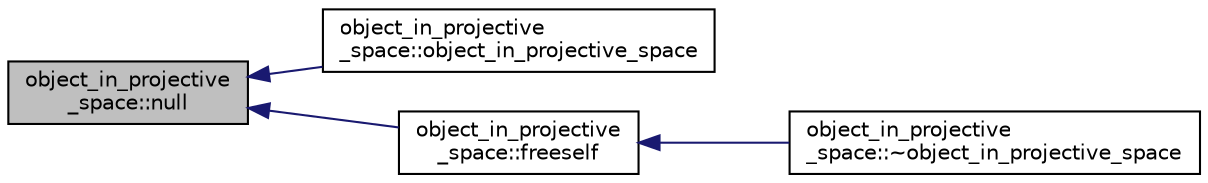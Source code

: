 digraph "object_in_projective_space::null"
{
  edge [fontname="Helvetica",fontsize="10",labelfontname="Helvetica",labelfontsize="10"];
  node [fontname="Helvetica",fontsize="10",shape=record];
  rankdir="LR";
  Node170 [label="object_in_projective\l_space::null",height=0.2,width=0.4,color="black", fillcolor="grey75", style="filled", fontcolor="black"];
  Node170 -> Node171 [dir="back",color="midnightblue",fontsize="10",style="solid",fontname="Helvetica"];
  Node171 [label="object_in_projective\l_space::object_in_projective_space",height=0.2,width=0.4,color="black", fillcolor="white", style="filled",URL="$d7/d08/classobject__in__projective__space.html#a57c7803b80a880d6fcbb13dec860702c"];
  Node170 -> Node172 [dir="back",color="midnightblue",fontsize="10",style="solid",fontname="Helvetica"];
  Node172 [label="object_in_projective\l_space::freeself",height=0.2,width=0.4,color="black", fillcolor="white", style="filled",URL="$d7/d08/classobject__in__projective__space.html#a371bc4c5e7744127cc8b75fad5903ac1"];
  Node172 -> Node173 [dir="back",color="midnightblue",fontsize="10",style="solid",fontname="Helvetica"];
  Node173 [label="object_in_projective\l_space::~object_in_projective_space",height=0.2,width=0.4,color="black", fillcolor="white", style="filled",URL="$d7/d08/classobject__in__projective__space.html#ac2637c804ab163d90e54008bce0580af"];
}
